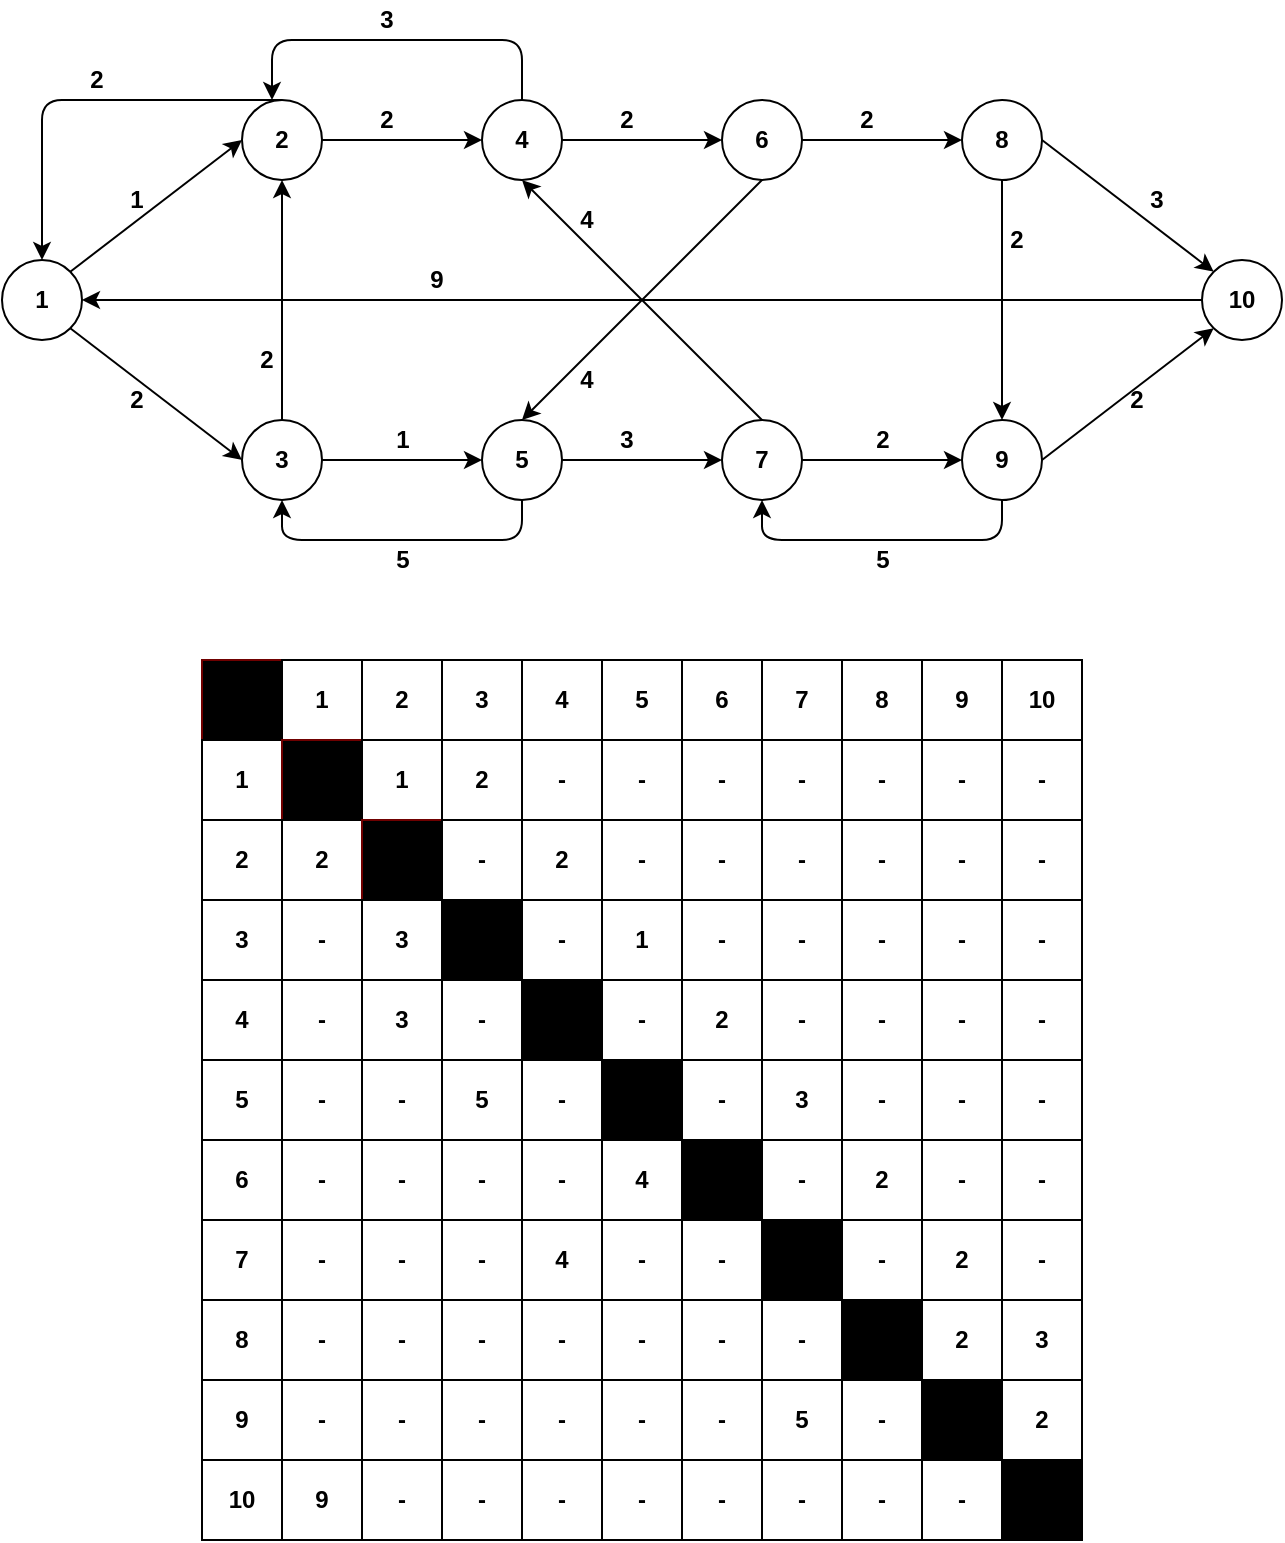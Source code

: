 <mxfile version="13.2.4" type="device"><diagram id="_LoBGvK6oViD545i4fyn" name="Page-1"><mxGraphModel dx="898" dy="507" grid="1" gridSize="10" guides="1" tooltips="1" connect="1" arrows="1" fold="1" page="1" pageScale="1" pageWidth="850" pageHeight="1100" math="0" shadow="0"><root><mxCell id="0"/><mxCell id="1" parent="0"/><mxCell id="g48k3JyFQGAf1uVlBaAC-2" value="&lt;b&gt;1&lt;/b&gt;" style="ellipse;whiteSpace=wrap;html=1;aspect=fixed;" vertex="1" parent="1"><mxGeometry x="105" y="240" width="40" height="40" as="geometry"/></mxCell><mxCell id="g48k3JyFQGAf1uVlBaAC-5" value="" style="edgeStyle=orthogonalEdgeStyle;rounded=0;orthogonalLoop=1;jettySize=auto;html=1;" edge="1" parent="1" source="g48k3JyFQGAf1uVlBaAC-3" target="g48k3JyFQGAf1uVlBaAC-4"><mxGeometry relative="1" as="geometry"/></mxCell><mxCell id="g48k3JyFQGAf1uVlBaAC-3" value="&lt;b&gt;2&lt;/b&gt;" style="ellipse;whiteSpace=wrap;html=1;aspect=fixed;" vertex="1" parent="1"><mxGeometry x="225" y="160" width="40" height="40" as="geometry"/></mxCell><mxCell id="g48k3JyFQGAf1uVlBaAC-14" value="" style="edgeStyle=orthogonalEdgeStyle;rounded=0;orthogonalLoop=1;jettySize=auto;html=1;" edge="1" parent="1" source="g48k3JyFQGAf1uVlBaAC-4" target="g48k3JyFQGAf1uVlBaAC-13"><mxGeometry relative="1" as="geometry"/></mxCell><mxCell id="g48k3JyFQGAf1uVlBaAC-4" value="&lt;b&gt;4&lt;/b&gt;" style="ellipse;whiteSpace=wrap;html=1;aspect=fixed;" vertex="1" parent="1"><mxGeometry x="345" y="160" width="40" height="40" as="geometry"/></mxCell><mxCell id="g48k3JyFQGAf1uVlBaAC-16" value="" style="edgeStyle=orthogonalEdgeStyle;rounded=0;orthogonalLoop=1;jettySize=auto;html=1;" edge="1" parent="1" source="g48k3JyFQGAf1uVlBaAC-13" target="g48k3JyFQGAf1uVlBaAC-15"><mxGeometry relative="1" as="geometry"/></mxCell><mxCell id="g48k3JyFQGAf1uVlBaAC-13" value="&lt;b&gt;6&lt;/b&gt;" style="ellipse;whiteSpace=wrap;html=1;aspect=fixed;" vertex="1" parent="1"><mxGeometry x="465" y="160" width="40" height="40" as="geometry"/></mxCell><mxCell id="g48k3JyFQGAf1uVlBaAC-15" value="&lt;b&gt;8&lt;/b&gt;" style="ellipse;whiteSpace=wrap;html=1;aspect=fixed;" vertex="1" parent="1"><mxGeometry x="585" y="160" width="40" height="40" as="geometry"/></mxCell><mxCell id="g48k3JyFQGAf1uVlBaAC-6" value="" style="endArrow=classic;html=1;exitX=1;exitY=0;exitDx=0;exitDy=0;entryX=0;entryY=0.5;entryDx=0;entryDy=0;" edge="1" parent="1" source="g48k3JyFQGAf1uVlBaAC-2" target="g48k3JyFQGAf1uVlBaAC-3"><mxGeometry width="50" height="50" relative="1" as="geometry"><mxPoint x="425" y="310" as="sourcePoint"/><mxPoint x="475" y="260" as="targetPoint"/></mxGeometry></mxCell><mxCell id="g48k3JyFQGAf1uVlBaAC-10" value="" style="edgeStyle=orthogonalEdgeStyle;rounded=0;orthogonalLoop=1;jettySize=auto;html=1;" edge="1" parent="1" source="g48k3JyFQGAf1uVlBaAC-7" target="g48k3JyFQGAf1uVlBaAC-9"><mxGeometry relative="1" as="geometry"/></mxCell><mxCell id="g48k3JyFQGAf1uVlBaAC-7" value="&lt;b&gt;3&lt;/b&gt;" style="ellipse;whiteSpace=wrap;html=1;aspect=fixed;" vertex="1" parent="1"><mxGeometry x="225" y="320" width="40" height="40" as="geometry"/></mxCell><mxCell id="g48k3JyFQGAf1uVlBaAC-12" value="" style="edgeStyle=orthogonalEdgeStyle;rounded=0;orthogonalLoop=1;jettySize=auto;html=1;" edge="1" parent="1" source="g48k3JyFQGAf1uVlBaAC-9" target="g48k3JyFQGAf1uVlBaAC-11"><mxGeometry relative="1" as="geometry"/></mxCell><mxCell id="g48k3JyFQGAf1uVlBaAC-9" value="&lt;b&gt;5&lt;/b&gt;" style="ellipse;whiteSpace=wrap;html=1;aspect=fixed;" vertex="1" parent="1"><mxGeometry x="345" y="320" width="40" height="40" as="geometry"/></mxCell><mxCell id="g48k3JyFQGAf1uVlBaAC-18" value="" style="edgeStyle=orthogonalEdgeStyle;rounded=0;orthogonalLoop=1;jettySize=auto;html=1;" edge="1" parent="1" source="g48k3JyFQGAf1uVlBaAC-11" target="g48k3JyFQGAf1uVlBaAC-17"><mxGeometry relative="1" as="geometry"/></mxCell><mxCell id="g48k3JyFQGAf1uVlBaAC-11" value="&lt;b&gt;7&lt;/b&gt;" style="ellipse;whiteSpace=wrap;html=1;aspect=fixed;" vertex="1" parent="1"><mxGeometry x="465" y="320" width="40" height="40" as="geometry"/></mxCell><mxCell id="g48k3JyFQGAf1uVlBaAC-17" value="&lt;b&gt;9&lt;/b&gt;" style="ellipse;whiteSpace=wrap;html=1;aspect=fixed;" vertex="1" parent="1"><mxGeometry x="585" y="320" width="40" height="40" as="geometry"/></mxCell><mxCell id="g48k3JyFQGAf1uVlBaAC-8" value="" style="endArrow=classic;html=1;exitX=1;exitY=1;exitDx=0;exitDy=0;entryX=0;entryY=0.5;entryDx=0;entryDy=0;" edge="1" parent="1" source="g48k3JyFQGAf1uVlBaAC-2" target="g48k3JyFQGAf1uVlBaAC-7"><mxGeometry width="50" height="50" relative="1" as="geometry"><mxPoint x="425" y="310" as="sourcePoint"/><mxPoint x="475" y="260" as="targetPoint"/></mxGeometry></mxCell><mxCell id="g48k3JyFQGAf1uVlBaAC-19" value="&lt;b&gt;10&lt;/b&gt;" style="ellipse;whiteSpace=wrap;html=1;aspect=fixed;" vertex="1" parent="1"><mxGeometry x="705" y="240" width="40" height="40" as="geometry"/></mxCell><mxCell id="g48k3JyFQGAf1uVlBaAC-20" value="" style="endArrow=classic;html=1;exitX=1;exitY=0.5;exitDx=0;exitDy=0;entryX=0;entryY=0;entryDx=0;entryDy=0;" edge="1" parent="1" source="g48k3JyFQGAf1uVlBaAC-15" target="g48k3JyFQGAf1uVlBaAC-19"><mxGeometry width="50" height="50" relative="1" as="geometry"><mxPoint x="425" y="310" as="sourcePoint"/><mxPoint x="475" y="260" as="targetPoint"/></mxGeometry></mxCell><mxCell id="g48k3JyFQGAf1uVlBaAC-21" value="" style="endArrow=classic;html=1;exitX=1;exitY=0.5;exitDx=0;exitDy=0;entryX=0;entryY=1;entryDx=0;entryDy=0;" edge="1" parent="1" source="g48k3JyFQGAf1uVlBaAC-17" target="g48k3JyFQGAf1uVlBaAC-19"><mxGeometry width="50" height="50" relative="1" as="geometry"><mxPoint x="425" y="310" as="sourcePoint"/><mxPoint x="475" y="260" as="targetPoint"/></mxGeometry></mxCell><mxCell id="g48k3JyFQGAf1uVlBaAC-24" value="" style="endArrow=classic;html=1;exitX=0.5;exitY=0;exitDx=0;exitDy=0;entryX=0.5;entryY=1;entryDx=0;entryDy=0;" edge="1" parent="1" source="g48k3JyFQGAf1uVlBaAC-7" target="g48k3JyFQGAf1uVlBaAC-3"><mxGeometry width="50" height="50" relative="1" as="geometry"><mxPoint x="425" y="310" as="sourcePoint"/><mxPoint x="475" y="260" as="targetPoint"/></mxGeometry></mxCell><mxCell id="g48k3JyFQGAf1uVlBaAC-27" value="" style="endArrow=classic;html=1;exitX=0.5;exitY=1;exitDx=0;exitDy=0;entryX=0.5;entryY=0;entryDx=0;entryDy=0;" edge="1" parent="1" source="g48k3JyFQGAf1uVlBaAC-15" target="g48k3JyFQGAf1uVlBaAC-17"><mxGeometry width="50" height="50" relative="1" as="geometry"><mxPoint x="425" y="310" as="sourcePoint"/><mxPoint x="475" y="260" as="targetPoint"/></mxGeometry></mxCell><mxCell id="g48k3JyFQGAf1uVlBaAC-29" value="" style="endArrow=classic;html=1;" edge="1" parent="1"><mxGeometry width="50" height="50" relative="1" as="geometry"><mxPoint x="705" y="260" as="sourcePoint"/><mxPoint x="145" y="260" as="targetPoint"/></mxGeometry></mxCell><mxCell id="g48k3JyFQGAf1uVlBaAC-34" value="" style="endArrow=classic;html=1;exitX=0.5;exitY=0;exitDx=0;exitDy=0;entryX=0.5;entryY=1;entryDx=0;entryDy=0;" edge="1" parent="1" source="g48k3JyFQGAf1uVlBaAC-11" target="g48k3JyFQGAf1uVlBaAC-4"><mxGeometry width="50" height="50" relative="1" as="geometry"><mxPoint x="425" y="310" as="sourcePoint"/><mxPoint x="405" y="220" as="targetPoint"/></mxGeometry></mxCell><mxCell id="g48k3JyFQGAf1uVlBaAC-35" value="" style="endArrow=classic;html=1;entryX=0.5;entryY=0;entryDx=0;entryDy=0;exitX=0.5;exitY=1;exitDx=0;exitDy=0;" edge="1" parent="1" source="g48k3JyFQGAf1uVlBaAC-13" target="g48k3JyFQGAf1uVlBaAC-9"><mxGeometry width="50" height="50" relative="1" as="geometry"><mxPoint x="515" y="240" as="sourcePoint"/><mxPoint x="435" y="230" as="targetPoint"/></mxGeometry></mxCell><mxCell id="g48k3JyFQGAf1uVlBaAC-36" value="" style="endArrow=classic;html=1;exitX=0.5;exitY=1;exitDx=0;exitDy=0;entryX=0.5;entryY=1;entryDx=0;entryDy=0;" edge="1" parent="1" source="g48k3JyFQGAf1uVlBaAC-17" target="g48k3JyFQGAf1uVlBaAC-11"><mxGeometry width="50" height="50" relative="1" as="geometry"><mxPoint x="425" y="310" as="sourcePoint"/><mxPoint x="475" y="260" as="targetPoint"/><Array as="points"><mxPoint x="605" y="380"/><mxPoint x="485" y="380"/></Array></mxGeometry></mxCell><mxCell id="g48k3JyFQGAf1uVlBaAC-37" value="" style="endArrow=classic;html=1;exitX=0.5;exitY=1;exitDx=0;exitDy=0;entryX=0.5;entryY=1;entryDx=0;entryDy=0;" edge="1" parent="1" source="g48k3JyFQGAf1uVlBaAC-9" target="g48k3JyFQGAf1uVlBaAC-7"><mxGeometry width="50" height="50" relative="1" as="geometry"><mxPoint x="425" y="310" as="sourcePoint"/><mxPoint x="475" y="260" as="targetPoint"/><Array as="points"><mxPoint x="365" y="380"/><mxPoint x="245" y="380"/></Array></mxGeometry></mxCell><mxCell id="g48k3JyFQGAf1uVlBaAC-38" value="" style="endArrow=classic;html=1;exitX=0.5;exitY=0;exitDx=0;exitDy=0;entryX=0.5;entryY=0;entryDx=0;entryDy=0;" edge="1" parent="1" source="g48k3JyFQGAf1uVlBaAC-3" target="g48k3JyFQGAf1uVlBaAC-2"><mxGeometry width="50" height="50" relative="1" as="geometry"><mxPoint x="425" y="310" as="sourcePoint"/><mxPoint x="475" y="260" as="targetPoint"/><Array as="points"><mxPoint x="125" y="160"/></Array></mxGeometry></mxCell><mxCell id="g48k3JyFQGAf1uVlBaAC-39" value="" style="whiteSpace=wrap;html=1;aspect=fixed;strokeColor=#6F0000;fillColor=#000000;fontColor=#ffffff;fontStyle=1" vertex="1" parent="1"><mxGeometry x="205" y="440" width="40" height="40" as="geometry"/></mxCell><mxCell id="g48k3JyFQGAf1uVlBaAC-40" value="1" style="whiteSpace=wrap;html=1;aspect=fixed;fontStyle=1" vertex="1" parent="1"><mxGeometry x="205" y="480" width="40" height="40" as="geometry"/></mxCell><mxCell id="g48k3JyFQGAf1uVlBaAC-41" value="2" style="whiteSpace=wrap;html=1;aspect=fixed;fontStyle=1" vertex="1" parent="1"><mxGeometry x="205" y="520" width="40" height="40" as="geometry"/></mxCell><mxCell id="g48k3JyFQGAf1uVlBaAC-42" value="3" style="whiteSpace=wrap;html=1;aspect=fixed;fontStyle=1" vertex="1" parent="1"><mxGeometry x="205" y="560" width="40" height="40" as="geometry"/></mxCell><mxCell id="g48k3JyFQGAf1uVlBaAC-43" value="4" style="whiteSpace=wrap;html=1;aspect=fixed;fontStyle=1" vertex="1" parent="1"><mxGeometry x="205" y="600" width="40" height="40" as="geometry"/></mxCell><mxCell id="g48k3JyFQGAf1uVlBaAC-44" value="5" style="whiteSpace=wrap;html=1;aspect=fixed;fontStyle=1" vertex="1" parent="1"><mxGeometry x="205" y="640" width="40" height="40" as="geometry"/></mxCell><mxCell id="g48k3JyFQGAf1uVlBaAC-45" value="6" style="whiteSpace=wrap;html=1;aspect=fixed;fontStyle=1" vertex="1" parent="1"><mxGeometry x="205" y="680" width="40" height="40" as="geometry"/></mxCell><mxCell id="g48k3JyFQGAf1uVlBaAC-46" value="7" style="whiteSpace=wrap;html=1;aspect=fixed;fontStyle=1" vertex="1" parent="1"><mxGeometry x="205" y="720" width="40" height="40" as="geometry"/></mxCell><mxCell id="g48k3JyFQGAf1uVlBaAC-47" value="8" style="whiteSpace=wrap;html=1;aspect=fixed;fontStyle=1" vertex="1" parent="1"><mxGeometry x="205" y="760" width="40" height="40" as="geometry"/></mxCell><mxCell id="g48k3JyFQGAf1uVlBaAC-48" value="9" style="whiteSpace=wrap;html=1;aspect=fixed;fontStyle=1" vertex="1" parent="1"><mxGeometry x="205" y="800" width="40" height="40" as="geometry"/></mxCell><mxCell id="g48k3JyFQGAf1uVlBaAC-49" value="10" style="whiteSpace=wrap;html=1;aspect=fixed;fontStyle=1" vertex="1" parent="1"><mxGeometry x="205" y="840" width="40" height="40" as="geometry"/></mxCell><mxCell id="g48k3JyFQGAf1uVlBaAC-50" value="1" style="whiteSpace=wrap;html=1;aspect=fixed;fontStyle=1" vertex="1" parent="1"><mxGeometry x="245" y="440" width="40" height="40" as="geometry"/></mxCell><mxCell id="g48k3JyFQGAf1uVlBaAC-51" value="2" style="whiteSpace=wrap;html=1;aspect=fixed;fontStyle=1" vertex="1" parent="1"><mxGeometry x="285" y="440" width="40" height="40" as="geometry"/></mxCell><mxCell id="g48k3JyFQGAf1uVlBaAC-52" value="3" style="whiteSpace=wrap;html=1;aspect=fixed;fontStyle=1" vertex="1" parent="1"><mxGeometry x="325" y="440" width="40" height="40" as="geometry"/></mxCell><mxCell id="g48k3JyFQGAf1uVlBaAC-53" value="4" style="whiteSpace=wrap;html=1;aspect=fixed;fontStyle=1" vertex="1" parent="1"><mxGeometry x="365" y="440" width="40" height="40" as="geometry"/></mxCell><mxCell id="g48k3JyFQGAf1uVlBaAC-54" value="5" style="whiteSpace=wrap;html=1;aspect=fixed;fontStyle=1" vertex="1" parent="1"><mxGeometry x="405" y="440" width="40" height="40" as="geometry"/></mxCell><mxCell id="g48k3JyFQGAf1uVlBaAC-55" value="6" style="whiteSpace=wrap;html=1;aspect=fixed;fontStyle=1" vertex="1" parent="1"><mxGeometry x="445" y="440" width="40" height="40" as="geometry"/></mxCell><mxCell id="g48k3JyFQGAf1uVlBaAC-56" value="7" style="whiteSpace=wrap;html=1;aspect=fixed;fontStyle=1" vertex="1" parent="1"><mxGeometry x="485" y="440" width="40" height="40" as="geometry"/></mxCell><mxCell id="g48k3JyFQGAf1uVlBaAC-57" value="8" style="whiteSpace=wrap;html=1;aspect=fixed;fontStyle=1" vertex="1" parent="1"><mxGeometry x="525" y="440" width="40" height="40" as="geometry"/></mxCell><mxCell id="g48k3JyFQGAf1uVlBaAC-58" value="9" style="whiteSpace=wrap;html=1;aspect=fixed;fontStyle=1" vertex="1" parent="1"><mxGeometry x="565" y="440" width="40" height="40" as="geometry"/></mxCell><mxCell id="g48k3JyFQGAf1uVlBaAC-59" value="10" style="whiteSpace=wrap;html=1;aspect=fixed;fontStyle=1" vertex="1" parent="1"><mxGeometry x="605" y="440" width="40" height="40" as="geometry"/></mxCell><mxCell id="g48k3JyFQGAf1uVlBaAC-60" value="9" style="whiteSpace=wrap;html=1;aspect=fixed;fontStyle=1" vertex="1" parent="1"><mxGeometry x="245" y="840" width="40" height="40" as="geometry"/></mxCell><mxCell id="g48k3JyFQGAf1uVlBaAC-61" value="-" style="whiteSpace=wrap;html=1;aspect=fixed;fontStyle=1" vertex="1" parent="1"><mxGeometry x="285" y="840" width="40" height="40" as="geometry"/></mxCell><mxCell id="g48k3JyFQGAf1uVlBaAC-62" value="-" style="whiteSpace=wrap;html=1;aspect=fixed;fontStyle=1" vertex="1" parent="1"><mxGeometry x="325" y="840" width="40" height="40" as="geometry"/></mxCell><mxCell id="g48k3JyFQGAf1uVlBaAC-63" value="-" style="whiteSpace=wrap;html=1;aspect=fixed;fontStyle=1" vertex="1" parent="1"><mxGeometry x="365" y="840" width="40" height="40" as="geometry"/></mxCell><mxCell id="g48k3JyFQGAf1uVlBaAC-64" value="-" style="whiteSpace=wrap;html=1;aspect=fixed;fontStyle=1" vertex="1" parent="1"><mxGeometry x="405" y="840" width="40" height="40" as="geometry"/></mxCell><mxCell id="g48k3JyFQGAf1uVlBaAC-65" value="-" style="whiteSpace=wrap;html=1;aspect=fixed;fontStyle=1" vertex="1" parent="1"><mxGeometry x="445" y="840" width="40" height="40" as="geometry"/></mxCell><mxCell id="g48k3JyFQGAf1uVlBaAC-66" value="-" style="whiteSpace=wrap;html=1;aspect=fixed;fontStyle=1" vertex="1" parent="1"><mxGeometry x="485" y="840" width="40" height="40" as="geometry"/></mxCell><mxCell id="g48k3JyFQGAf1uVlBaAC-67" value="-" style="whiteSpace=wrap;html=1;aspect=fixed;fontStyle=1" vertex="1" parent="1"><mxGeometry x="525" y="840" width="40" height="40" as="geometry"/></mxCell><mxCell id="g48k3JyFQGAf1uVlBaAC-68" value="-" style="whiteSpace=wrap;html=1;aspect=fixed;fontStyle=1" vertex="1" parent="1"><mxGeometry x="565" y="840" width="40" height="40" as="geometry"/></mxCell><mxCell id="g48k3JyFQGAf1uVlBaAC-69" value="" style="whiteSpace=wrap;html=1;aspect=fixed;fontStyle=1;fillColor=#000000;" vertex="1" parent="1"><mxGeometry x="605" y="840" width="40" height="40" as="geometry"/></mxCell><mxCell id="g48k3JyFQGAf1uVlBaAC-70" value="-" style="whiteSpace=wrap;html=1;aspect=fixed;fontStyle=1" vertex="1" parent="1"><mxGeometry x="605" y="480" width="40" height="40" as="geometry"/></mxCell><mxCell id="g48k3JyFQGAf1uVlBaAC-71" value="-" style="whiteSpace=wrap;html=1;aspect=fixed;fontStyle=1" vertex="1" parent="1"><mxGeometry x="605" y="520" width="40" height="40" as="geometry"/></mxCell><mxCell id="g48k3JyFQGAf1uVlBaAC-72" value="-" style="whiteSpace=wrap;html=1;aspect=fixed;fontStyle=1" vertex="1" parent="1"><mxGeometry x="605" y="560" width="40" height="40" as="geometry"/></mxCell><mxCell id="g48k3JyFQGAf1uVlBaAC-73" value="-" style="whiteSpace=wrap;html=1;aspect=fixed;fontStyle=1" vertex="1" parent="1"><mxGeometry x="605" y="600" width="40" height="40" as="geometry"/></mxCell><mxCell id="g48k3JyFQGAf1uVlBaAC-74" value="-" style="whiteSpace=wrap;html=1;aspect=fixed;fontStyle=1" vertex="1" parent="1"><mxGeometry x="605" y="640" width="40" height="40" as="geometry"/></mxCell><mxCell id="g48k3JyFQGAf1uVlBaAC-75" value="-" style="whiteSpace=wrap;html=1;aspect=fixed;fontStyle=1" vertex="1" parent="1"><mxGeometry x="605" y="680" width="40" height="40" as="geometry"/></mxCell><mxCell id="g48k3JyFQGAf1uVlBaAC-76" value="-" style="whiteSpace=wrap;html=1;aspect=fixed;fontStyle=1" vertex="1" parent="1"><mxGeometry x="605" y="720" width="40" height="40" as="geometry"/></mxCell><mxCell id="g48k3JyFQGAf1uVlBaAC-77" value="3" style="whiteSpace=wrap;html=1;aspect=fixed;fontStyle=1" vertex="1" parent="1"><mxGeometry x="605" y="760" width="40" height="40" as="geometry"/></mxCell><mxCell id="g48k3JyFQGAf1uVlBaAC-78" value="2" style="whiteSpace=wrap;html=1;aspect=fixed;fontStyle=1" vertex="1" parent="1"><mxGeometry x="605" y="800" width="40" height="40" as="geometry"/></mxCell><mxCell id="g48k3JyFQGAf1uVlBaAC-79" value="" style="whiteSpace=wrap;html=1;aspect=fixed;fontStyle=1;fillColor=#000000;strokeColor=#6F0000;fontColor=#ffffff;" vertex="1" parent="1"><mxGeometry x="245" y="480" width="40" height="40" as="geometry"/></mxCell><mxCell id="g48k3JyFQGAf1uVlBaAC-80" value="1" style="whiteSpace=wrap;html=1;aspect=fixed;fontStyle=1" vertex="1" parent="1"><mxGeometry x="285" y="480" width="40" height="40" as="geometry"/></mxCell><mxCell id="g48k3JyFQGAf1uVlBaAC-81" value="2" style="whiteSpace=wrap;html=1;aspect=fixed;fontStyle=1" vertex="1" parent="1"><mxGeometry x="325" y="480" width="40" height="40" as="geometry"/></mxCell><mxCell id="g48k3JyFQGAf1uVlBaAC-82" value="-" style="whiteSpace=wrap;html=1;aspect=fixed;fontStyle=1" vertex="1" parent="1"><mxGeometry x="365" y="480" width="40" height="40" as="geometry"/></mxCell><mxCell id="g48k3JyFQGAf1uVlBaAC-83" value="-" style="whiteSpace=wrap;html=1;aspect=fixed;fontStyle=1" vertex="1" parent="1"><mxGeometry x="405" y="480" width="40" height="40" as="geometry"/></mxCell><mxCell id="g48k3JyFQGAf1uVlBaAC-84" value="-" style="whiteSpace=wrap;html=1;aspect=fixed;fontStyle=1" vertex="1" parent="1"><mxGeometry x="445" y="480" width="40" height="40" as="geometry"/></mxCell><mxCell id="g48k3JyFQGAf1uVlBaAC-85" value="-" style="whiteSpace=wrap;html=1;aspect=fixed;fontStyle=1" vertex="1" parent="1"><mxGeometry x="485" y="480" width="40" height="40" as="geometry"/></mxCell><mxCell id="g48k3JyFQGAf1uVlBaAC-86" value="-" style="whiteSpace=wrap;html=1;aspect=fixed;fontStyle=1" vertex="1" parent="1"><mxGeometry x="525" y="480" width="40" height="40" as="geometry"/></mxCell><mxCell id="g48k3JyFQGAf1uVlBaAC-87" value="-" style="whiteSpace=wrap;html=1;aspect=fixed;fontStyle=1" vertex="1" parent="1"><mxGeometry x="565" y="480" width="40" height="40" as="geometry"/></mxCell><mxCell id="g48k3JyFQGAf1uVlBaAC-88" value="2" style="whiteSpace=wrap;html=1;aspect=fixed;fontStyle=1" vertex="1" parent="1"><mxGeometry x="245" y="520" width="40" height="40" as="geometry"/></mxCell><mxCell id="g48k3JyFQGAf1uVlBaAC-89" value="" style="whiteSpace=wrap;html=1;aspect=fixed;fontStyle=1;fillColor=#000000;strokeColor=#6F0000;fontColor=#ffffff;" vertex="1" parent="1"><mxGeometry x="285" y="520" width="40" height="40" as="geometry"/></mxCell><mxCell id="g48k3JyFQGAf1uVlBaAC-90" value="-" style="whiteSpace=wrap;html=1;aspect=fixed;fontStyle=1" vertex="1" parent="1"><mxGeometry x="325" y="520" width="40" height="40" as="geometry"/></mxCell><mxCell id="g48k3JyFQGAf1uVlBaAC-91" value="2" style="whiteSpace=wrap;html=1;aspect=fixed;fontStyle=1" vertex="1" parent="1"><mxGeometry x="365" y="520" width="40" height="40" as="geometry"/></mxCell><mxCell id="g48k3JyFQGAf1uVlBaAC-92" value="-" style="whiteSpace=wrap;html=1;aspect=fixed;fontStyle=1" vertex="1" parent="1"><mxGeometry x="405" y="520" width="40" height="40" as="geometry"/></mxCell><mxCell id="g48k3JyFQGAf1uVlBaAC-93" value="-" style="whiteSpace=wrap;html=1;aspect=fixed;fontStyle=1" vertex="1" parent="1"><mxGeometry x="445" y="520" width="40" height="40" as="geometry"/></mxCell><mxCell id="g48k3JyFQGAf1uVlBaAC-94" value="-" style="whiteSpace=wrap;html=1;aspect=fixed;fontStyle=1" vertex="1" parent="1"><mxGeometry x="485" y="520" width="40" height="40" as="geometry"/></mxCell><mxCell id="g48k3JyFQGAf1uVlBaAC-95" value="-" style="whiteSpace=wrap;html=1;aspect=fixed;fontStyle=1" vertex="1" parent="1"><mxGeometry x="525" y="520" width="40" height="40" as="geometry"/></mxCell><mxCell id="g48k3JyFQGAf1uVlBaAC-96" value="-" style="whiteSpace=wrap;html=1;aspect=fixed;fontStyle=1" vertex="1" parent="1"><mxGeometry x="565" y="520" width="40" height="40" as="geometry"/></mxCell><mxCell id="g48k3JyFQGAf1uVlBaAC-97" value="-" style="whiteSpace=wrap;html=1;aspect=fixed;fontStyle=1" vertex="1" parent="1"><mxGeometry x="245" y="560" width="40" height="40" as="geometry"/></mxCell><mxCell id="g48k3JyFQGAf1uVlBaAC-98" value="3" style="whiteSpace=wrap;html=1;aspect=fixed;fontStyle=1" vertex="1" parent="1"><mxGeometry x="285" y="560" width="40" height="40" as="geometry"/></mxCell><mxCell id="g48k3JyFQGAf1uVlBaAC-99" value="" style="whiteSpace=wrap;html=1;aspect=fixed;fontStyle=1;fillColor=#000000;" vertex="1" parent="1"><mxGeometry x="325" y="560" width="40" height="40" as="geometry"/></mxCell><mxCell id="g48k3JyFQGAf1uVlBaAC-100" value="-" style="whiteSpace=wrap;html=1;aspect=fixed;fontStyle=1" vertex="1" parent="1"><mxGeometry x="365" y="560" width="40" height="40" as="geometry"/></mxCell><mxCell id="g48k3JyFQGAf1uVlBaAC-101" value="1" style="whiteSpace=wrap;html=1;aspect=fixed;fontStyle=1" vertex="1" parent="1"><mxGeometry x="405" y="560" width="40" height="40" as="geometry"/></mxCell><mxCell id="g48k3JyFQGAf1uVlBaAC-102" value="-" style="whiteSpace=wrap;html=1;aspect=fixed;fontStyle=1" vertex="1" parent="1"><mxGeometry x="445" y="560" width="40" height="40" as="geometry"/></mxCell><mxCell id="g48k3JyFQGAf1uVlBaAC-103" value="-" style="whiteSpace=wrap;html=1;aspect=fixed;fontStyle=1" vertex="1" parent="1"><mxGeometry x="485" y="560" width="40" height="40" as="geometry"/></mxCell><mxCell id="g48k3JyFQGAf1uVlBaAC-104" value="-" style="whiteSpace=wrap;html=1;aspect=fixed;fontStyle=1" vertex="1" parent="1"><mxGeometry x="525" y="560" width="40" height="40" as="geometry"/></mxCell><mxCell id="g48k3JyFQGAf1uVlBaAC-105" value="-" style="whiteSpace=wrap;html=1;aspect=fixed;fontStyle=1" vertex="1" parent="1"><mxGeometry x="565" y="560" width="40" height="40" as="geometry"/></mxCell><mxCell id="g48k3JyFQGAf1uVlBaAC-106" value="-" style="whiteSpace=wrap;html=1;aspect=fixed;fontStyle=1" vertex="1" parent="1"><mxGeometry x="245" y="600" width="40" height="40" as="geometry"/></mxCell><mxCell id="g48k3JyFQGAf1uVlBaAC-107" value="3" style="whiteSpace=wrap;html=1;aspect=fixed;fontStyle=1" vertex="1" parent="1"><mxGeometry x="285" y="600" width="40" height="40" as="geometry"/></mxCell><mxCell id="g48k3JyFQGAf1uVlBaAC-108" value="-" style="whiteSpace=wrap;html=1;aspect=fixed;fontStyle=1" vertex="1" parent="1"><mxGeometry x="325" y="600" width="40" height="40" as="geometry"/></mxCell><mxCell id="g48k3JyFQGAf1uVlBaAC-109" value="" style="whiteSpace=wrap;html=1;aspect=fixed;fontStyle=1;fillColor=#000000;" vertex="1" parent="1"><mxGeometry x="365" y="600" width="40" height="40" as="geometry"/></mxCell><mxCell id="g48k3JyFQGAf1uVlBaAC-110" value="-" style="whiteSpace=wrap;html=1;aspect=fixed;fontStyle=1" vertex="1" parent="1"><mxGeometry x="405" y="600" width="40" height="40" as="geometry"/></mxCell><mxCell id="g48k3JyFQGAf1uVlBaAC-111" value="2" style="whiteSpace=wrap;html=1;aspect=fixed;fontStyle=1" vertex="1" parent="1"><mxGeometry x="445" y="600" width="40" height="40" as="geometry"/></mxCell><mxCell id="g48k3JyFQGAf1uVlBaAC-112" value="-" style="whiteSpace=wrap;html=1;aspect=fixed;fontStyle=1" vertex="1" parent="1"><mxGeometry x="485" y="600" width="40" height="40" as="geometry"/></mxCell><mxCell id="g48k3JyFQGAf1uVlBaAC-113" value="-" style="whiteSpace=wrap;html=1;aspect=fixed;fontStyle=1" vertex="1" parent="1"><mxGeometry x="525" y="600" width="40" height="40" as="geometry"/></mxCell><mxCell id="g48k3JyFQGAf1uVlBaAC-114" value="-" style="whiteSpace=wrap;html=1;aspect=fixed;fontStyle=1" vertex="1" parent="1"><mxGeometry x="565" y="600" width="40" height="40" as="geometry"/></mxCell><mxCell id="g48k3JyFQGAf1uVlBaAC-115" value="-" style="whiteSpace=wrap;html=1;aspect=fixed;fontStyle=1" vertex="1" parent="1"><mxGeometry x="245" y="640" width="40" height="40" as="geometry"/></mxCell><mxCell id="g48k3JyFQGAf1uVlBaAC-116" value="-" style="whiteSpace=wrap;html=1;aspect=fixed;fontStyle=1" vertex="1" parent="1"><mxGeometry x="285" y="640" width="40" height="40" as="geometry"/></mxCell><mxCell id="g48k3JyFQGAf1uVlBaAC-117" value="5" style="whiteSpace=wrap;html=1;aspect=fixed;fontStyle=1" vertex="1" parent="1"><mxGeometry x="325" y="640" width="40" height="40" as="geometry"/></mxCell><mxCell id="g48k3JyFQGAf1uVlBaAC-118" value="-" style="whiteSpace=wrap;html=1;aspect=fixed;fontStyle=1" vertex="1" parent="1"><mxGeometry x="365" y="640" width="40" height="40" as="geometry"/></mxCell><mxCell id="g48k3JyFQGAf1uVlBaAC-119" value="" style="whiteSpace=wrap;html=1;aspect=fixed;fontStyle=1;fillColor=#000000;" vertex="1" parent="1"><mxGeometry x="405" y="640" width="40" height="40" as="geometry"/></mxCell><mxCell id="g48k3JyFQGAf1uVlBaAC-120" value="-" style="whiteSpace=wrap;html=1;aspect=fixed;fontStyle=1" vertex="1" parent="1"><mxGeometry x="445" y="640" width="40" height="40" as="geometry"/></mxCell><mxCell id="g48k3JyFQGAf1uVlBaAC-121" value="3" style="whiteSpace=wrap;html=1;aspect=fixed;fontStyle=1" vertex="1" parent="1"><mxGeometry x="485" y="640" width="40" height="40" as="geometry"/></mxCell><mxCell id="g48k3JyFQGAf1uVlBaAC-122" value="-" style="whiteSpace=wrap;html=1;aspect=fixed;fontStyle=1" vertex="1" parent="1"><mxGeometry x="525" y="640" width="40" height="40" as="geometry"/></mxCell><mxCell id="g48k3JyFQGAf1uVlBaAC-123" value="-" style="whiteSpace=wrap;html=1;aspect=fixed;fontStyle=1" vertex="1" parent="1"><mxGeometry x="565" y="640" width="40" height="40" as="geometry"/></mxCell><mxCell id="g48k3JyFQGAf1uVlBaAC-124" value="-" style="whiteSpace=wrap;html=1;aspect=fixed;fontStyle=1" vertex="1" parent="1"><mxGeometry x="245" y="680" width="40" height="40" as="geometry"/></mxCell><mxCell id="g48k3JyFQGAf1uVlBaAC-125" value="-" style="whiteSpace=wrap;html=1;aspect=fixed;fontStyle=1" vertex="1" parent="1"><mxGeometry x="285" y="680" width="40" height="40" as="geometry"/></mxCell><mxCell id="g48k3JyFQGAf1uVlBaAC-126" value="-" style="whiteSpace=wrap;html=1;aspect=fixed;fontStyle=1" vertex="1" parent="1"><mxGeometry x="325" y="680" width="40" height="40" as="geometry"/></mxCell><mxCell id="g48k3JyFQGAf1uVlBaAC-127" value="-" style="whiteSpace=wrap;html=1;aspect=fixed;fontStyle=1" vertex="1" parent="1"><mxGeometry x="365" y="680" width="40" height="40" as="geometry"/></mxCell><mxCell id="g48k3JyFQGAf1uVlBaAC-128" value="4" style="whiteSpace=wrap;html=1;aspect=fixed;fontStyle=1" vertex="1" parent="1"><mxGeometry x="405" y="680" width="40" height="40" as="geometry"/></mxCell><mxCell id="g48k3JyFQGAf1uVlBaAC-129" value="" style="whiteSpace=wrap;html=1;aspect=fixed;fontStyle=1;gradientColor=none;fillColor=#000000;" vertex="1" parent="1"><mxGeometry x="445" y="680" width="40" height="40" as="geometry"/></mxCell><mxCell id="g48k3JyFQGAf1uVlBaAC-130" value="-" style="whiteSpace=wrap;html=1;aspect=fixed;fontStyle=1" vertex="1" parent="1"><mxGeometry x="485" y="680" width="40" height="40" as="geometry"/></mxCell><mxCell id="g48k3JyFQGAf1uVlBaAC-131" value="2" style="whiteSpace=wrap;html=1;aspect=fixed;fontStyle=1" vertex="1" parent="1"><mxGeometry x="525" y="680" width="40" height="40" as="geometry"/></mxCell><mxCell id="g48k3JyFQGAf1uVlBaAC-132" value="-" style="whiteSpace=wrap;html=1;aspect=fixed;fontStyle=1" vertex="1" parent="1"><mxGeometry x="565" y="680" width="40" height="40" as="geometry"/></mxCell><mxCell id="g48k3JyFQGAf1uVlBaAC-133" value="-" style="whiteSpace=wrap;html=1;aspect=fixed;fontStyle=1" vertex="1" parent="1"><mxGeometry x="245" y="720" width="40" height="40" as="geometry"/></mxCell><mxCell id="g48k3JyFQGAf1uVlBaAC-134" value="-" style="whiteSpace=wrap;html=1;aspect=fixed;fontStyle=1" vertex="1" parent="1"><mxGeometry x="285" y="720" width="40" height="40" as="geometry"/></mxCell><mxCell id="g48k3JyFQGAf1uVlBaAC-135" value="-" style="whiteSpace=wrap;html=1;aspect=fixed;fontStyle=1" vertex="1" parent="1"><mxGeometry x="325" y="720" width="40" height="40" as="geometry"/></mxCell><mxCell id="g48k3JyFQGAf1uVlBaAC-136" value="4" style="whiteSpace=wrap;html=1;aspect=fixed;fontStyle=1" vertex="1" parent="1"><mxGeometry x="365" y="720" width="40" height="40" as="geometry"/></mxCell><mxCell id="g48k3JyFQGAf1uVlBaAC-137" value="-" style="whiteSpace=wrap;html=1;aspect=fixed;fontStyle=1" vertex="1" parent="1"><mxGeometry x="405" y="720" width="40" height="40" as="geometry"/></mxCell><mxCell id="g48k3JyFQGAf1uVlBaAC-138" value="-" style="whiteSpace=wrap;html=1;aspect=fixed;fontStyle=1" vertex="1" parent="1"><mxGeometry x="445" y="720" width="40" height="40" as="geometry"/></mxCell><mxCell id="g48k3JyFQGAf1uVlBaAC-139" value="" style="whiteSpace=wrap;html=1;aspect=fixed;fontStyle=1;fillColor=#000000;" vertex="1" parent="1"><mxGeometry x="485" y="720" width="40" height="40" as="geometry"/></mxCell><mxCell id="g48k3JyFQGAf1uVlBaAC-140" value="-" style="whiteSpace=wrap;html=1;aspect=fixed;fontStyle=1" vertex="1" parent="1"><mxGeometry x="525" y="720" width="40" height="40" as="geometry"/></mxCell><mxCell id="g48k3JyFQGAf1uVlBaAC-141" value="2" style="whiteSpace=wrap;html=1;aspect=fixed;fontStyle=1" vertex="1" parent="1"><mxGeometry x="565" y="720" width="40" height="40" as="geometry"/></mxCell><mxCell id="g48k3JyFQGAf1uVlBaAC-142" value="-" style="whiteSpace=wrap;html=1;aspect=fixed;fontStyle=1" vertex="1" parent="1"><mxGeometry x="245" y="760" width="40" height="40" as="geometry"/></mxCell><mxCell id="g48k3JyFQGAf1uVlBaAC-143" value="-" style="whiteSpace=wrap;html=1;aspect=fixed;fontStyle=1" vertex="1" parent="1"><mxGeometry x="285" y="760" width="40" height="40" as="geometry"/></mxCell><mxCell id="g48k3JyFQGAf1uVlBaAC-144" value="-" style="whiteSpace=wrap;html=1;aspect=fixed;fontStyle=1" vertex="1" parent="1"><mxGeometry x="325" y="760" width="40" height="40" as="geometry"/></mxCell><mxCell id="g48k3JyFQGAf1uVlBaAC-145" value="-" style="whiteSpace=wrap;html=1;aspect=fixed;fontStyle=1" vertex="1" parent="1"><mxGeometry x="365" y="760" width="40" height="40" as="geometry"/></mxCell><mxCell id="g48k3JyFQGAf1uVlBaAC-146" value="-" style="whiteSpace=wrap;html=1;aspect=fixed;fontStyle=1" vertex="1" parent="1"><mxGeometry x="405" y="760" width="40" height="40" as="geometry"/></mxCell><mxCell id="g48k3JyFQGAf1uVlBaAC-147" value="-" style="whiteSpace=wrap;html=1;aspect=fixed;fontStyle=1" vertex="1" parent="1"><mxGeometry x="445" y="760" width="40" height="40" as="geometry"/></mxCell><mxCell id="g48k3JyFQGAf1uVlBaAC-148" value="-" style="whiteSpace=wrap;html=1;aspect=fixed;fontStyle=1" vertex="1" parent="1"><mxGeometry x="485" y="760" width="40" height="40" as="geometry"/></mxCell><mxCell id="g48k3JyFQGAf1uVlBaAC-149" value="" style="whiteSpace=wrap;html=1;aspect=fixed;fontStyle=1;fillColor=#000000;" vertex="1" parent="1"><mxGeometry x="525" y="760" width="40" height="40" as="geometry"/></mxCell><mxCell id="g48k3JyFQGAf1uVlBaAC-150" value="2" style="whiteSpace=wrap;html=1;aspect=fixed;fontStyle=1" vertex="1" parent="1"><mxGeometry x="565" y="760" width="40" height="40" as="geometry"/></mxCell><mxCell id="g48k3JyFQGAf1uVlBaAC-151" value="-" style="whiteSpace=wrap;html=1;aspect=fixed;fontStyle=1" vertex="1" parent="1"><mxGeometry x="245" y="800" width="40" height="40" as="geometry"/></mxCell><mxCell id="g48k3JyFQGAf1uVlBaAC-152" value="-" style="whiteSpace=wrap;html=1;aspect=fixed;fontStyle=1" vertex="1" parent="1"><mxGeometry x="285" y="800" width="40" height="40" as="geometry"/></mxCell><mxCell id="g48k3JyFQGAf1uVlBaAC-153" value="-" style="whiteSpace=wrap;html=1;aspect=fixed;fontStyle=1" vertex="1" parent="1"><mxGeometry x="325" y="800" width="40" height="40" as="geometry"/></mxCell><mxCell id="g48k3JyFQGAf1uVlBaAC-154" value="-" style="whiteSpace=wrap;html=1;aspect=fixed;fontStyle=1" vertex="1" parent="1"><mxGeometry x="365" y="800" width="40" height="40" as="geometry"/></mxCell><mxCell id="g48k3JyFQGAf1uVlBaAC-155" value="-" style="whiteSpace=wrap;html=1;aspect=fixed;fontStyle=1" vertex="1" parent="1"><mxGeometry x="405" y="800" width="40" height="40" as="geometry"/></mxCell><mxCell id="g48k3JyFQGAf1uVlBaAC-156" value="-" style="whiteSpace=wrap;html=1;aspect=fixed;fontStyle=1" vertex="1" parent="1"><mxGeometry x="445" y="800" width="40" height="40" as="geometry"/></mxCell><mxCell id="g48k3JyFQGAf1uVlBaAC-157" value="5" style="whiteSpace=wrap;html=1;aspect=fixed;fontStyle=1" vertex="1" parent="1"><mxGeometry x="485" y="800" width="40" height="40" as="geometry"/></mxCell><mxCell id="g48k3JyFQGAf1uVlBaAC-158" value="-" style="whiteSpace=wrap;html=1;aspect=fixed;fontStyle=1" vertex="1" parent="1"><mxGeometry x="525" y="800" width="40" height="40" as="geometry"/></mxCell><mxCell id="g48k3JyFQGAf1uVlBaAC-159" value="" style="whiteSpace=wrap;html=1;aspect=fixed;fontStyle=1;fillColor=#000000;" vertex="1" parent="1"><mxGeometry x="565" y="800" width="40" height="40" as="geometry"/></mxCell><mxCell id="g48k3JyFQGAf1uVlBaAC-160" value="" style="endArrow=classic;html=1;exitX=0.5;exitY=0;exitDx=0;exitDy=0;" edge="1" parent="1" source="g48k3JyFQGAf1uVlBaAC-4"><mxGeometry width="50" height="50" relative="1" as="geometry"><mxPoint x="390" y="130" as="sourcePoint"/><mxPoint x="240" y="160" as="targetPoint"/><Array as="points"><mxPoint x="365" y="130"/><mxPoint x="240" y="130"/></Array></mxGeometry></mxCell><mxCell id="g48k3JyFQGAf1uVlBaAC-161" value="&lt;b&gt;4&lt;/b&gt;" style="text;html=1;strokeColor=none;fillColor=none;align=center;verticalAlign=middle;whiteSpace=wrap;rounded=0;" vertex="1" parent="1"><mxGeometry x="385" y="290" width="25" height="20" as="geometry"/></mxCell><mxCell id="g48k3JyFQGAf1uVlBaAC-162" value="&lt;b&gt;4&lt;/b&gt;" style="text;html=1;strokeColor=none;fillColor=none;align=center;verticalAlign=middle;whiteSpace=wrap;rounded=0;" vertex="1" parent="1"><mxGeometry x="385" y="210" width="25" height="20" as="geometry"/></mxCell><mxCell id="g48k3JyFQGAf1uVlBaAC-163" value="&lt;b&gt;9&lt;/b&gt;" style="text;html=1;strokeColor=none;fillColor=none;align=center;verticalAlign=middle;whiteSpace=wrap;rounded=0;" vertex="1" parent="1"><mxGeometry x="310" y="240" width="25" height="20" as="geometry"/></mxCell><mxCell id="g48k3JyFQGAf1uVlBaAC-164" value="&lt;b&gt;2&lt;/b&gt;" style="text;html=1;strokeColor=none;fillColor=none;align=center;verticalAlign=middle;whiteSpace=wrap;rounded=0;" vertex="1" parent="1"><mxGeometry x="600" y="220" width="25" height="20" as="geometry"/></mxCell><mxCell id="g48k3JyFQGAf1uVlBaAC-165" value="&lt;b&gt;2&lt;/b&gt;" style="text;html=1;strokeColor=none;fillColor=none;align=center;verticalAlign=middle;whiteSpace=wrap;rounded=0;" vertex="1" parent="1"><mxGeometry x="225" y="280" width="25" height="20" as="geometry"/></mxCell><mxCell id="g48k3JyFQGAf1uVlBaAC-170" value="&lt;b&gt;2&lt;/b&gt;" style="text;html=1;strokeColor=none;fillColor=none;align=center;verticalAlign=middle;whiteSpace=wrap;rounded=0;" vertex="1" parent="1"><mxGeometry x="660" y="300" width="25" height="20" as="geometry"/></mxCell><mxCell id="g48k3JyFQGAf1uVlBaAC-171" value="&lt;b&gt;3&lt;/b&gt;" style="text;html=1;strokeColor=none;fillColor=none;align=center;verticalAlign=middle;whiteSpace=wrap;rounded=0;" vertex="1" parent="1"><mxGeometry x="670" y="200" width="25" height="20" as="geometry"/></mxCell><mxCell id="g48k3JyFQGAf1uVlBaAC-172" value="&lt;b&gt;5&lt;/b&gt;" style="text;html=1;strokeColor=none;fillColor=none;align=center;verticalAlign=middle;whiteSpace=wrap;rounded=0;" vertex="1" parent="1"><mxGeometry x="532.5" y="380" width="25" height="20" as="geometry"/></mxCell><mxCell id="g48k3JyFQGAf1uVlBaAC-174" value="&lt;b&gt;5&lt;/b&gt;" style="text;html=1;strokeColor=none;fillColor=none;align=center;verticalAlign=middle;whiteSpace=wrap;rounded=0;" vertex="1" parent="1"><mxGeometry x="292.5" y="380" width="25" height="20" as="geometry"/></mxCell><mxCell id="g48k3JyFQGAf1uVlBaAC-175" value="&lt;b&gt;3&lt;/b&gt;" style="text;html=1;strokeColor=none;fillColor=none;align=center;verticalAlign=middle;whiteSpace=wrap;rounded=0;" vertex="1" parent="1"><mxGeometry x="285" y="110" width="25" height="20" as="geometry"/></mxCell><mxCell id="g48k3JyFQGAf1uVlBaAC-176" value="&lt;b&gt;2&lt;/b&gt;" style="text;html=1;strokeColor=none;fillColor=none;align=center;verticalAlign=middle;whiteSpace=wrap;rounded=0;" vertex="1" parent="1"><mxGeometry x="140" y="140" width="25" height="20" as="geometry"/></mxCell><mxCell id="g48k3JyFQGAf1uVlBaAC-177" value="&lt;b&gt;2&lt;/b&gt;" style="text;html=1;strokeColor=none;fillColor=none;align=center;verticalAlign=middle;whiteSpace=wrap;rounded=0;" vertex="1" parent="1"><mxGeometry x="160" y="300" width="25" height="20" as="geometry"/></mxCell><mxCell id="g48k3JyFQGAf1uVlBaAC-178" value="&lt;b&gt;1&lt;/b&gt;" style="text;html=1;strokeColor=none;fillColor=none;align=center;verticalAlign=middle;whiteSpace=wrap;rounded=0;" vertex="1" parent="1"><mxGeometry x="160" y="200" width="25" height="20" as="geometry"/></mxCell><mxCell id="g48k3JyFQGAf1uVlBaAC-180" value="&lt;b&gt;2&lt;/b&gt;" style="text;html=1;strokeColor=none;fillColor=none;align=center;verticalAlign=middle;whiteSpace=wrap;rounded=0;" vertex="1" parent="1"><mxGeometry x="285" y="160" width="25" height="20" as="geometry"/></mxCell><mxCell id="g48k3JyFQGAf1uVlBaAC-181" value="&lt;b&gt;2&lt;/b&gt;" style="text;html=1;strokeColor=none;fillColor=none;align=center;verticalAlign=middle;whiteSpace=wrap;rounded=0;" vertex="1" parent="1"><mxGeometry x="405" y="160" width="25" height="20" as="geometry"/></mxCell><mxCell id="g48k3JyFQGAf1uVlBaAC-183" value="&lt;b&gt;2&lt;/b&gt;" style="text;html=1;strokeColor=none;fillColor=none;align=center;verticalAlign=middle;whiteSpace=wrap;rounded=0;" vertex="1" parent="1"><mxGeometry x="525" y="160" width="25" height="20" as="geometry"/></mxCell><mxCell id="g48k3JyFQGAf1uVlBaAC-186" value="&lt;b&gt;1&lt;/b&gt;" style="text;html=1;strokeColor=none;fillColor=none;align=center;verticalAlign=middle;whiteSpace=wrap;rounded=0;" vertex="1" parent="1"><mxGeometry x="292.5" y="320" width="25" height="20" as="geometry"/></mxCell><mxCell id="g48k3JyFQGAf1uVlBaAC-187" value="&lt;b&gt;3&lt;/b&gt;" style="text;html=1;strokeColor=none;fillColor=none;align=center;verticalAlign=middle;whiteSpace=wrap;rounded=0;" vertex="1" parent="1"><mxGeometry x="405" y="320" width="25" height="20" as="geometry"/></mxCell><mxCell id="g48k3JyFQGAf1uVlBaAC-188" value="&lt;b&gt;2&lt;/b&gt;" style="text;html=1;strokeColor=none;fillColor=none;align=center;verticalAlign=middle;whiteSpace=wrap;rounded=0;" vertex="1" parent="1"><mxGeometry x="532.5" y="320" width="25" height="20" as="geometry"/></mxCell></root></mxGraphModel></diagram></mxfile>
